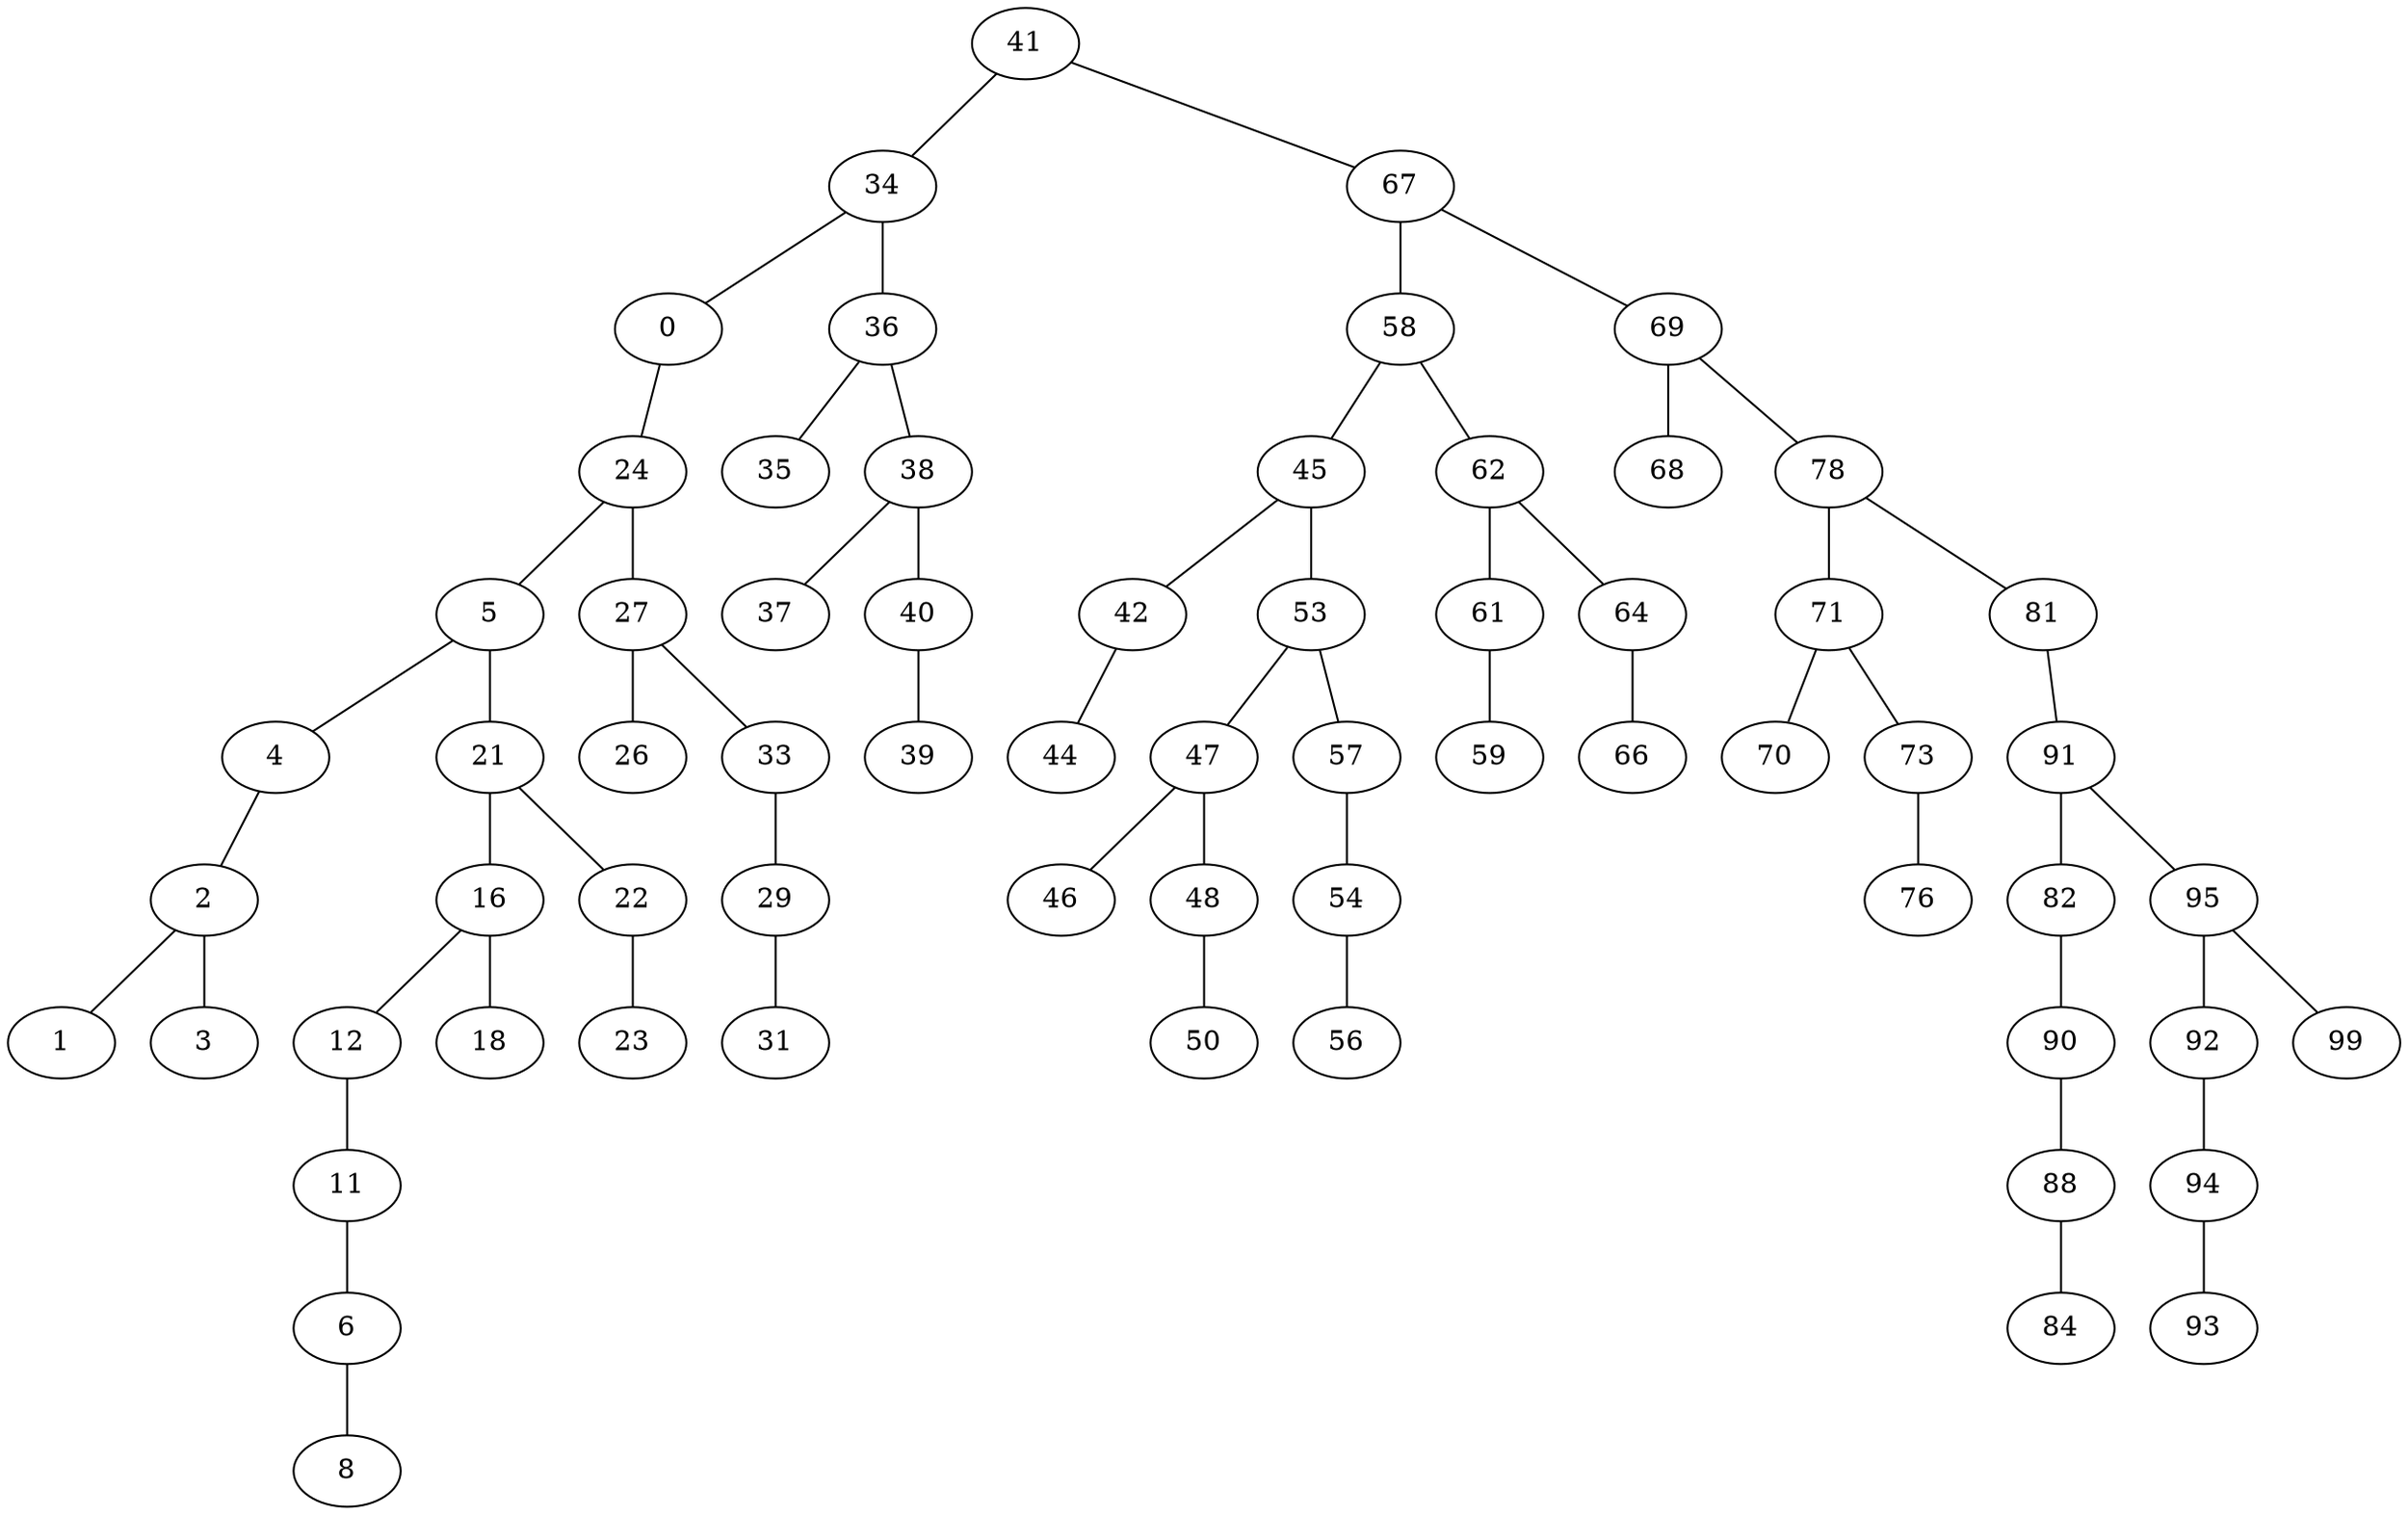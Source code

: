 graph {
41
41--34
34--0
0--24
24--5
5--4
4--2
2--1
2--3
5--21
21--16
16--12
12--11
11--6
6--8
16--18
21--22
22--23
24--27
27--26
27--33
33--29
29--31
34--36
36--35
36--38
38--37
38--40
40--39
41--67
67--58
58--45
45--42
42--44
45--53
53--47
47--46
47--48
48--50
53--57
57--54
54--56
58--62
62--61
61--59
62--64
64--66
67--69
69--68
69--78
78--71
71--70
71--73
73--76
78--81
81--91
91--82
82--90
90--88
88--84
91--95
95--92
92--94
94--93
95--99
}

